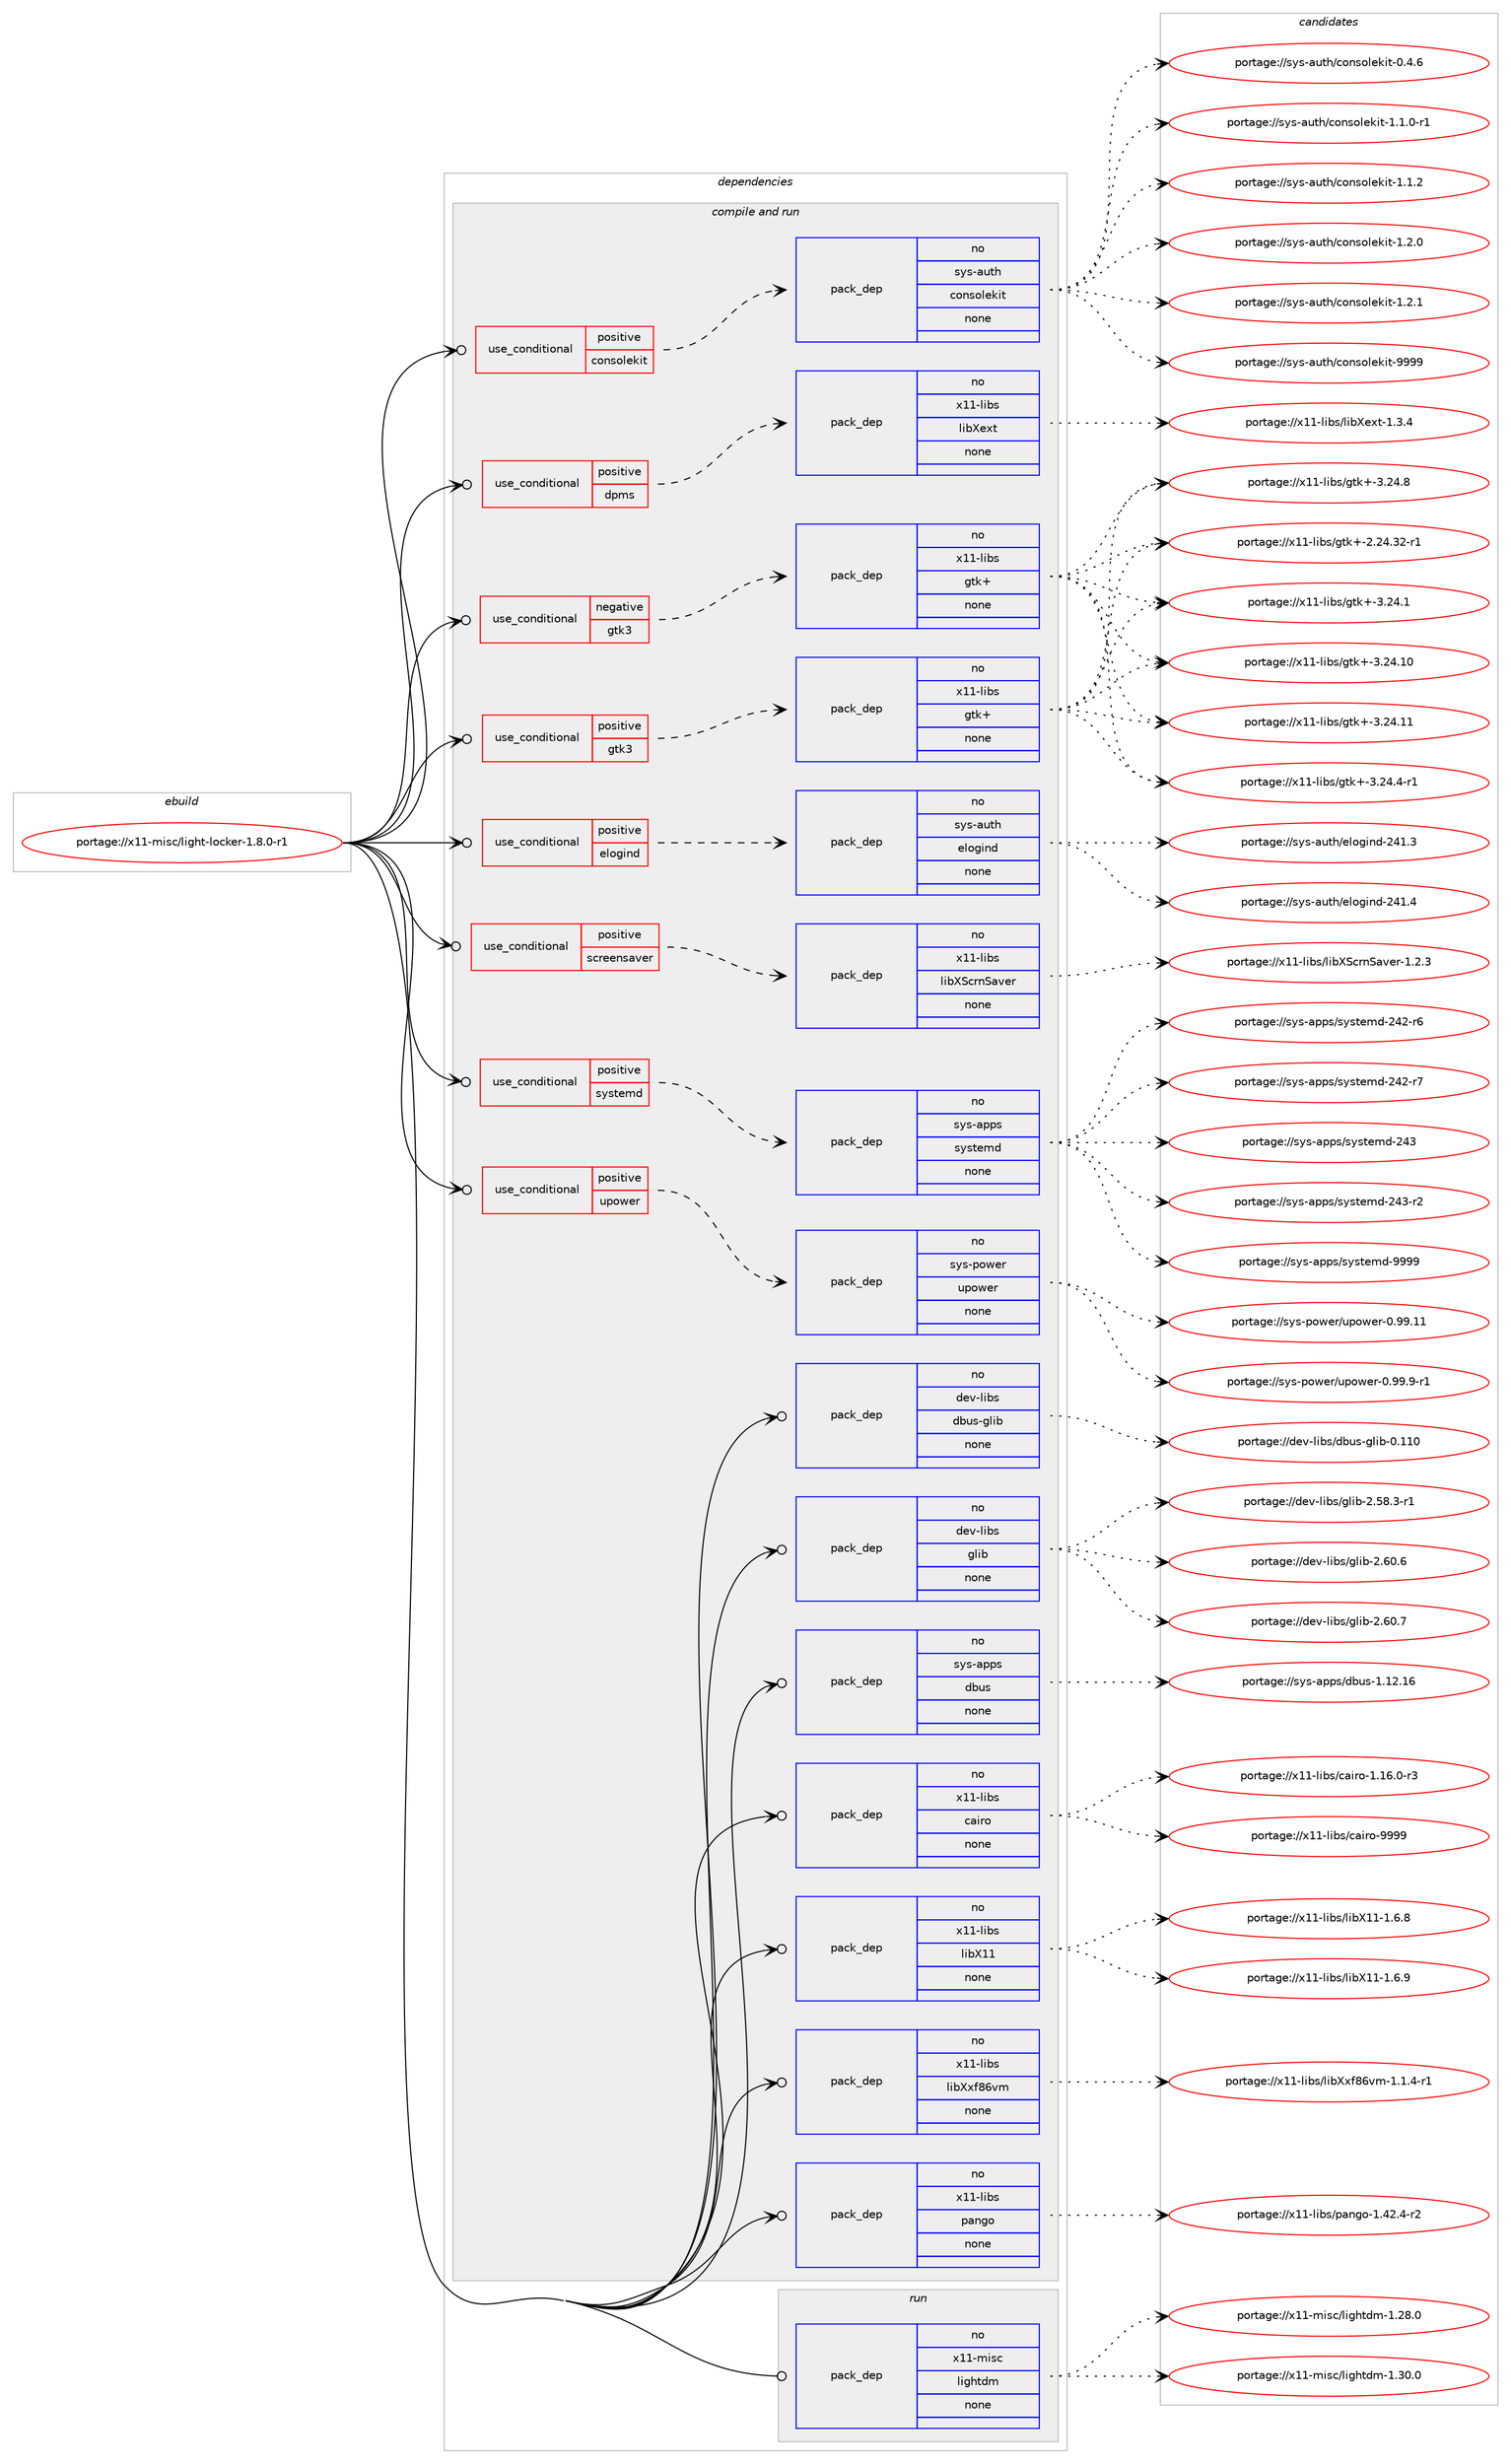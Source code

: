 digraph prolog {

# *************
# Graph options
# *************

newrank=true;
concentrate=true;
compound=true;
graph [rankdir=LR,fontname=Helvetica,fontsize=10,ranksep=1.5];#, ranksep=2.5, nodesep=0.2];
edge  [arrowhead=vee];
node  [fontname=Helvetica,fontsize=10];

# **********
# The ebuild
# **********

subgraph cluster_leftcol {
color=gray;
rank=same;
label=<<i>ebuild</i>>;
id [label="portage://x11-misc/light-locker-1.8.0-r1", color=red, width=4, href="../x11-misc/light-locker-1.8.0-r1.svg"];
}

# ****************
# The dependencies
# ****************

subgraph cluster_midcol {
color=gray;
label=<<i>dependencies</i>>;
subgraph cluster_compile {
fillcolor="#eeeeee";
style=filled;
label=<<i>compile</i>>;
}
subgraph cluster_compileandrun {
fillcolor="#eeeeee";
style=filled;
label=<<i>compile and run</i>>;
subgraph cond108355 {
dependency452689 [label=<<TABLE BORDER="0" CELLBORDER="1" CELLSPACING="0" CELLPADDING="4"><TR><TD ROWSPAN="3" CELLPADDING="10">use_conditional</TD></TR><TR><TD>negative</TD></TR><TR><TD>gtk3</TD></TR></TABLE>>, shape=none, color=red];
subgraph pack336182 {
dependency452690 [label=<<TABLE BORDER="0" CELLBORDER="1" CELLSPACING="0" CELLPADDING="4" WIDTH="220"><TR><TD ROWSPAN="6" CELLPADDING="30">pack_dep</TD></TR><TR><TD WIDTH="110">no</TD></TR><TR><TD>x11-libs</TD></TR><TR><TD>gtk+</TD></TR><TR><TD>none</TD></TR><TR><TD></TD></TR></TABLE>>, shape=none, color=blue];
}
dependency452689:e -> dependency452690:w [weight=20,style="dashed",arrowhead="vee"];
}
id:e -> dependency452689:w [weight=20,style="solid",arrowhead="odotvee"];
subgraph cond108356 {
dependency452691 [label=<<TABLE BORDER="0" CELLBORDER="1" CELLSPACING="0" CELLPADDING="4"><TR><TD ROWSPAN="3" CELLPADDING="10">use_conditional</TD></TR><TR><TD>positive</TD></TR><TR><TD>consolekit</TD></TR></TABLE>>, shape=none, color=red];
subgraph pack336183 {
dependency452692 [label=<<TABLE BORDER="0" CELLBORDER="1" CELLSPACING="0" CELLPADDING="4" WIDTH="220"><TR><TD ROWSPAN="6" CELLPADDING="30">pack_dep</TD></TR><TR><TD WIDTH="110">no</TD></TR><TR><TD>sys-auth</TD></TR><TR><TD>consolekit</TD></TR><TR><TD>none</TD></TR><TR><TD></TD></TR></TABLE>>, shape=none, color=blue];
}
dependency452691:e -> dependency452692:w [weight=20,style="dashed",arrowhead="vee"];
}
id:e -> dependency452691:w [weight=20,style="solid",arrowhead="odotvee"];
subgraph cond108357 {
dependency452693 [label=<<TABLE BORDER="0" CELLBORDER="1" CELLSPACING="0" CELLPADDING="4"><TR><TD ROWSPAN="3" CELLPADDING="10">use_conditional</TD></TR><TR><TD>positive</TD></TR><TR><TD>dpms</TD></TR></TABLE>>, shape=none, color=red];
subgraph pack336184 {
dependency452694 [label=<<TABLE BORDER="0" CELLBORDER="1" CELLSPACING="0" CELLPADDING="4" WIDTH="220"><TR><TD ROWSPAN="6" CELLPADDING="30">pack_dep</TD></TR><TR><TD WIDTH="110">no</TD></TR><TR><TD>x11-libs</TD></TR><TR><TD>libXext</TD></TR><TR><TD>none</TD></TR><TR><TD></TD></TR></TABLE>>, shape=none, color=blue];
}
dependency452693:e -> dependency452694:w [weight=20,style="dashed",arrowhead="vee"];
}
id:e -> dependency452693:w [weight=20,style="solid",arrowhead="odotvee"];
subgraph cond108358 {
dependency452695 [label=<<TABLE BORDER="0" CELLBORDER="1" CELLSPACING="0" CELLPADDING="4"><TR><TD ROWSPAN="3" CELLPADDING="10">use_conditional</TD></TR><TR><TD>positive</TD></TR><TR><TD>elogind</TD></TR></TABLE>>, shape=none, color=red];
subgraph pack336185 {
dependency452696 [label=<<TABLE BORDER="0" CELLBORDER="1" CELLSPACING="0" CELLPADDING="4" WIDTH="220"><TR><TD ROWSPAN="6" CELLPADDING="30">pack_dep</TD></TR><TR><TD WIDTH="110">no</TD></TR><TR><TD>sys-auth</TD></TR><TR><TD>elogind</TD></TR><TR><TD>none</TD></TR><TR><TD></TD></TR></TABLE>>, shape=none, color=blue];
}
dependency452695:e -> dependency452696:w [weight=20,style="dashed",arrowhead="vee"];
}
id:e -> dependency452695:w [weight=20,style="solid",arrowhead="odotvee"];
subgraph cond108359 {
dependency452697 [label=<<TABLE BORDER="0" CELLBORDER="1" CELLSPACING="0" CELLPADDING="4"><TR><TD ROWSPAN="3" CELLPADDING="10">use_conditional</TD></TR><TR><TD>positive</TD></TR><TR><TD>gtk3</TD></TR></TABLE>>, shape=none, color=red];
subgraph pack336186 {
dependency452698 [label=<<TABLE BORDER="0" CELLBORDER="1" CELLSPACING="0" CELLPADDING="4" WIDTH="220"><TR><TD ROWSPAN="6" CELLPADDING="30">pack_dep</TD></TR><TR><TD WIDTH="110">no</TD></TR><TR><TD>x11-libs</TD></TR><TR><TD>gtk+</TD></TR><TR><TD>none</TD></TR><TR><TD></TD></TR></TABLE>>, shape=none, color=blue];
}
dependency452697:e -> dependency452698:w [weight=20,style="dashed",arrowhead="vee"];
}
id:e -> dependency452697:w [weight=20,style="solid",arrowhead="odotvee"];
subgraph cond108360 {
dependency452699 [label=<<TABLE BORDER="0" CELLBORDER="1" CELLSPACING="0" CELLPADDING="4"><TR><TD ROWSPAN="3" CELLPADDING="10">use_conditional</TD></TR><TR><TD>positive</TD></TR><TR><TD>screensaver</TD></TR></TABLE>>, shape=none, color=red];
subgraph pack336187 {
dependency452700 [label=<<TABLE BORDER="0" CELLBORDER="1" CELLSPACING="0" CELLPADDING="4" WIDTH="220"><TR><TD ROWSPAN="6" CELLPADDING="30">pack_dep</TD></TR><TR><TD WIDTH="110">no</TD></TR><TR><TD>x11-libs</TD></TR><TR><TD>libXScrnSaver</TD></TR><TR><TD>none</TD></TR><TR><TD></TD></TR></TABLE>>, shape=none, color=blue];
}
dependency452699:e -> dependency452700:w [weight=20,style="dashed",arrowhead="vee"];
}
id:e -> dependency452699:w [weight=20,style="solid",arrowhead="odotvee"];
subgraph cond108361 {
dependency452701 [label=<<TABLE BORDER="0" CELLBORDER="1" CELLSPACING="0" CELLPADDING="4"><TR><TD ROWSPAN="3" CELLPADDING="10">use_conditional</TD></TR><TR><TD>positive</TD></TR><TR><TD>systemd</TD></TR></TABLE>>, shape=none, color=red];
subgraph pack336188 {
dependency452702 [label=<<TABLE BORDER="0" CELLBORDER="1" CELLSPACING="0" CELLPADDING="4" WIDTH="220"><TR><TD ROWSPAN="6" CELLPADDING="30">pack_dep</TD></TR><TR><TD WIDTH="110">no</TD></TR><TR><TD>sys-apps</TD></TR><TR><TD>systemd</TD></TR><TR><TD>none</TD></TR><TR><TD></TD></TR></TABLE>>, shape=none, color=blue];
}
dependency452701:e -> dependency452702:w [weight=20,style="dashed",arrowhead="vee"];
}
id:e -> dependency452701:w [weight=20,style="solid",arrowhead="odotvee"];
subgraph cond108362 {
dependency452703 [label=<<TABLE BORDER="0" CELLBORDER="1" CELLSPACING="0" CELLPADDING="4"><TR><TD ROWSPAN="3" CELLPADDING="10">use_conditional</TD></TR><TR><TD>positive</TD></TR><TR><TD>upower</TD></TR></TABLE>>, shape=none, color=red];
subgraph pack336189 {
dependency452704 [label=<<TABLE BORDER="0" CELLBORDER="1" CELLSPACING="0" CELLPADDING="4" WIDTH="220"><TR><TD ROWSPAN="6" CELLPADDING="30">pack_dep</TD></TR><TR><TD WIDTH="110">no</TD></TR><TR><TD>sys-power</TD></TR><TR><TD>upower</TD></TR><TR><TD>none</TD></TR><TR><TD></TD></TR></TABLE>>, shape=none, color=blue];
}
dependency452703:e -> dependency452704:w [weight=20,style="dashed",arrowhead="vee"];
}
id:e -> dependency452703:w [weight=20,style="solid",arrowhead="odotvee"];
subgraph pack336190 {
dependency452705 [label=<<TABLE BORDER="0" CELLBORDER="1" CELLSPACING="0" CELLPADDING="4" WIDTH="220"><TR><TD ROWSPAN="6" CELLPADDING="30">pack_dep</TD></TR><TR><TD WIDTH="110">no</TD></TR><TR><TD>dev-libs</TD></TR><TR><TD>dbus-glib</TD></TR><TR><TD>none</TD></TR><TR><TD></TD></TR></TABLE>>, shape=none, color=blue];
}
id:e -> dependency452705:w [weight=20,style="solid",arrowhead="odotvee"];
subgraph pack336191 {
dependency452706 [label=<<TABLE BORDER="0" CELLBORDER="1" CELLSPACING="0" CELLPADDING="4" WIDTH="220"><TR><TD ROWSPAN="6" CELLPADDING="30">pack_dep</TD></TR><TR><TD WIDTH="110">no</TD></TR><TR><TD>dev-libs</TD></TR><TR><TD>glib</TD></TR><TR><TD>none</TD></TR><TR><TD></TD></TR></TABLE>>, shape=none, color=blue];
}
id:e -> dependency452706:w [weight=20,style="solid",arrowhead="odotvee"];
subgraph pack336192 {
dependency452707 [label=<<TABLE BORDER="0" CELLBORDER="1" CELLSPACING="0" CELLPADDING="4" WIDTH="220"><TR><TD ROWSPAN="6" CELLPADDING="30">pack_dep</TD></TR><TR><TD WIDTH="110">no</TD></TR><TR><TD>sys-apps</TD></TR><TR><TD>dbus</TD></TR><TR><TD>none</TD></TR><TR><TD></TD></TR></TABLE>>, shape=none, color=blue];
}
id:e -> dependency452707:w [weight=20,style="solid",arrowhead="odotvee"];
subgraph pack336193 {
dependency452708 [label=<<TABLE BORDER="0" CELLBORDER="1" CELLSPACING="0" CELLPADDING="4" WIDTH="220"><TR><TD ROWSPAN="6" CELLPADDING="30">pack_dep</TD></TR><TR><TD WIDTH="110">no</TD></TR><TR><TD>x11-libs</TD></TR><TR><TD>cairo</TD></TR><TR><TD>none</TD></TR><TR><TD></TD></TR></TABLE>>, shape=none, color=blue];
}
id:e -> dependency452708:w [weight=20,style="solid",arrowhead="odotvee"];
subgraph pack336194 {
dependency452709 [label=<<TABLE BORDER="0" CELLBORDER="1" CELLSPACING="0" CELLPADDING="4" WIDTH="220"><TR><TD ROWSPAN="6" CELLPADDING="30">pack_dep</TD></TR><TR><TD WIDTH="110">no</TD></TR><TR><TD>x11-libs</TD></TR><TR><TD>libX11</TD></TR><TR><TD>none</TD></TR><TR><TD></TD></TR></TABLE>>, shape=none, color=blue];
}
id:e -> dependency452709:w [weight=20,style="solid",arrowhead="odotvee"];
subgraph pack336195 {
dependency452710 [label=<<TABLE BORDER="0" CELLBORDER="1" CELLSPACING="0" CELLPADDING="4" WIDTH="220"><TR><TD ROWSPAN="6" CELLPADDING="30">pack_dep</TD></TR><TR><TD WIDTH="110">no</TD></TR><TR><TD>x11-libs</TD></TR><TR><TD>libXxf86vm</TD></TR><TR><TD>none</TD></TR><TR><TD></TD></TR></TABLE>>, shape=none, color=blue];
}
id:e -> dependency452710:w [weight=20,style="solid",arrowhead="odotvee"];
subgraph pack336196 {
dependency452711 [label=<<TABLE BORDER="0" CELLBORDER="1" CELLSPACING="0" CELLPADDING="4" WIDTH="220"><TR><TD ROWSPAN="6" CELLPADDING="30">pack_dep</TD></TR><TR><TD WIDTH="110">no</TD></TR><TR><TD>x11-libs</TD></TR><TR><TD>pango</TD></TR><TR><TD>none</TD></TR><TR><TD></TD></TR></TABLE>>, shape=none, color=blue];
}
id:e -> dependency452711:w [weight=20,style="solid",arrowhead="odotvee"];
}
subgraph cluster_run {
fillcolor="#eeeeee";
style=filled;
label=<<i>run</i>>;
subgraph pack336197 {
dependency452712 [label=<<TABLE BORDER="0" CELLBORDER="1" CELLSPACING="0" CELLPADDING="4" WIDTH="220"><TR><TD ROWSPAN="6" CELLPADDING="30">pack_dep</TD></TR><TR><TD WIDTH="110">no</TD></TR><TR><TD>x11-misc</TD></TR><TR><TD>lightdm</TD></TR><TR><TD>none</TD></TR><TR><TD></TD></TR></TABLE>>, shape=none, color=blue];
}
id:e -> dependency452712:w [weight=20,style="solid",arrowhead="odot"];
}
}

# **************
# The candidates
# **************

subgraph cluster_choices {
rank=same;
color=gray;
label=<<i>candidates</i>>;

subgraph choice336182 {
color=black;
nodesep=1;
choiceportage12049494510810598115471031161074345504650524651504511449 [label="portage://x11-libs/gtk+-2.24.32-r1", color=red, width=4,href="../x11-libs/gtk+-2.24.32-r1.svg"];
choiceportage12049494510810598115471031161074345514650524649 [label="portage://x11-libs/gtk+-3.24.1", color=red, width=4,href="../x11-libs/gtk+-3.24.1.svg"];
choiceportage1204949451081059811547103116107434551465052464948 [label="portage://x11-libs/gtk+-3.24.10", color=red, width=4,href="../x11-libs/gtk+-3.24.10.svg"];
choiceportage1204949451081059811547103116107434551465052464949 [label="portage://x11-libs/gtk+-3.24.11", color=red, width=4,href="../x11-libs/gtk+-3.24.11.svg"];
choiceportage120494945108105981154710311610743455146505246524511449 [label="portage://x11-libs/gtk+-3.24.4-r1", color=red, width=4,href="../x11-libs/gtk+-3.24.4-r1.svg"];
choiceportage12049494510810598115471031161074345514650524656 [label="portage://x11-libs/gtk+-3.24.8", color=red, width=4,href="../x11-libs/gtk+-3.24.8.svg"];
dependency452690:e -> choiceportage12049494510810598115471031161074345504650524651504511449:w [style=dotted,weight="100"];
dependency452690:e -> choiceportage12049494510810598115471031161074345514650524649:w [style=dotted,weight="100"];
dependency452690:e -> choiceportage1204949451081059811547103116107434551465052464948:w [style=dotted,weight="100"];
dependency452690:e -> choiceportage1204949451081059811547103116107434551465052464949:w [style=dotted,weight="100"];
dependency452690:e -> choiceportage120494945108105981154710311610743455146505246524511449:w [style=dotted,weight="100"];
dependency452690:e -> choiceportage12049494510810598115471031161074345514650524656:w [style=dotted,weight="100"];
}
subgraph choice336183 {
color=black;
nodesep=1;
choiceportage11512111545971171161044799111110115111108101107105116454846524654 [label="portage://sys-auth/consolekit-0.4.6", color=red, width=4,href="../sys-auth/consolekit-0.4.6.svg"];
choiceportage115121115459711711610447991111101151111081011071051164549464946484511449 [label="portage://sys-auth/consolekit-1.1.0-r1", color=red, width=4,href="../sys-auth/consolekit-1.1.0-r1.svg"];
choiceportage11512111545971171161044799111110115111108101107105116454946494650 [label="portage://sys-auth/consolekit-1.1.2", color=red, width=4,href="../sys-auth/consolekit-1.1.2.svg"];
choiceportage11512111545971171161044799111110115111108101107105116454946504648 [label="portage://sys-auth/consolekit-1.2.0", color=red, width=4,href="../sys-auth/consolekit-1.2.0.svg"];
choiceportage11512111545971171161044799111110115111108101107105116454946504649 [label="portage://sys-auth/consolekit-1.2.1", color=red, width=4,href="../sys-auth/consolekit-1.2.1.svg"];
choiceportage115121115459711711610447991111101151111081011071051164557575757 [label="portage://sys-auth/consolekit-9999", color=red, width=4,href="../sys-auth/consolekit-9999.svg"];
dependency452692:e -> choiceportage11512111545971171161044799111110115111108101107105116454846524654:w [style=dotted,weight="100"];
dependency452692:e -> choiceportage115121115459711711610447991111101151111081011071051164549464946484511449:w [style=dotted,weight="100"];
dependency452692:e -> choiceportage11512111545971171161044799111110115111108101107105116454946494650:w [style=dotted,weight="100"];
dependency452692:e -> choiceportage11512111545971171161044799111110115111108101107105116454946504648:w [style=dotted,weight="100"];
dependency452692:e -> choiceportage11512111545971171161044799111110115111108101107105116454946504649:w [style=dotted,weight="100"];
dependency452692:e -> choiceportage115121115459711711610447991111101151111081011071051164557575757:w [style=dotted,weight="100"];
}
subgraph choice336184 {
color=black;
nodesep=1;
choiceportage12049494510810598115471081059888101120116454946514652 [label="portage://x11-libs/libXext-1.3.4", color=red, width=4,href="../x11-libs/libXext-1.3.4.svg"];
dependency452694:e -> choiceportage12049494510810598115471081059888101120116454946514652:w [style=dotted,weight="100"];
}
subgraph choice336185 {
color=black;
nodesep=1;
choiceportage115121115459711711610447101108111103105110100455052494651 [label="portage://sys-auth/elogind-241.3", color=red, width=4,href="../sys-auth/elogind-241.3.svg"];
choiceportage115121115459711711610447101108111103105110100455052494652 [label="portage://sys-auth/elogind-241.4", color=red, width=4,href="../sys-auth/elogind-241.4.svg"];
dependency452696:e -> choiceportage115121115459711711610447101108111103105110100455052494651:w [style=dotted,weight="100"];
dependency452696:e -> choiceportage115121115459711711610447101108111103105110100455052494652:w [style=dotted,weight="100"];
}
subgraph choice336186 {
color=black;
nodesep=1;
choiceportage12049494510810598115471031161074345504650524651504511449 [label="portage://x11-libs/gtk+-2.24.32-r1", color=red, width=4,href="../x11-libs/gtk+-2.24.32-r1.svg"];
choiceportage12049494510810598115471031161074345514650524649 [label="portage://x11-libs/gtk+-3.24.1", color=red, width=4,href="../x11-libs/gtk+-3.24.1.svg"];
choiceportage1204949451081059811547103116107434551465052464948 [label="portage://x11-libs/gtk+-3.24.10", color=red, width=4,href="../x11-libs/gtk+-3.24.10.svg"];
choiceportage1204949451081059811547103116107434551465052464949 [label="portage://x11-libs/gtk+-3.24.11", color=red, width=4,href="../x11-libs/gtk+-3.24.11.svg"];
choiceportage120494945108105981154710311610743455146505246524511449 [label="portage://x11-libs/gtk+-3.24.4-r1", color=red, width=4,href="../x11-libs/gtk+-3.24.4-r1.svg"];
choiceportage12049494510810598115471031161074345514650524656 [label="portage://x11-libs/gtk+-3.24.8", color=red, width=4,href="../x11-libs/gtk+-3.24.8.svg"];
dependency452698:e -> choiceportage12049494510810598115471031161074345504650524651504511449:w [style=dotted,weight="100"];
dependency452698:e -> choiceportage12049494510810598115471031161074345514650524649:w [style=dotted,weight="100"];
dependency452698:e -> choiceportage1204949451081059811547103116107434551465052464948:w [style=dotted,weight="100"];
dependency452698:e -> choiceportage1204949451081059811547103116107434551465052464949:w [style=dotted,weight="100"];
dependency452698:e -> choiceportage120494945108105981154710311610743455146505246524511449:w [style=dotted,weight="100"];
dependency452698:e -> choiceportage12049494510810598115471031161074345514650524656:w [style=dotted,weight="100"];
}
subgraph choice336187 {
color=black;
nodesep=1;
choiceportage1204949451081059811547108105988883991141108397118101114454946504651 [label="portage://x11-libs/libXScrnSaver-1.2.3", color=red, width=4,href="../x11-libs/libXScrnSaver-1.2.3.svg"];
dependency452700:e -> choiceportage1204949451081059811547108105988883991141108397118101114454946504651:w [style=dotted,weight="100"];
}
subgraph choice336188 {
color=black;
nodesep=1;
choiceportage115121115459711211211547115121115116101109100455052504511454 [label="portage://sys-apps/systemd-242-r6", color=red, width=4,href="../sys-apps/systemd-242-r6.svg"];
choiceportage115121115459711211211547115121115116101109100455052504511455 [label="portage://sys-apps/systemd-242-r7", color=red, width=4,href="../sys-apps/systemd-242-r7.svg"];
choiceportage11512111545971121121154711512111511610110910045505251 [label="portage://sys-apps/systemd-243", color=red, width=4,href="../sys-apps/systemd-243.svg"];
choiceportage115121115459711211211547115121115116101109100455052514511450 [label="portage://sys-apps/systemd-243-r2", color=red, width=4,href="../sys-apps/systemd-243-r2.svg"];
choiceportage1151211154597112112115471151211151161011091004557575757 [label="portage://sys-apps/systemd-9999", color=red, width=4,href="../sys-apps/systemd-9999.svg"];
dependency452702:e -> choiceportage115121115459711211211547115121115116101109100455052504511454:w [style=dotted,weight="100"];
dependency452702:e -> choiceportage115121115459711211211547115121115116101109100455052504511455:w [style=dotted,weight="100"];
dependency452702:e -> choiceportage11512111545971121121154711512111511610110910045505251:w [style=dotted,weight="100"];
dependency452702:e -> choiceportage115121115459711211211547115121115116101109100455052514511450:w [style=dotted,weight="100"];
dependency452702:e -> choiceportage1151211154597112112115471151211151161011091004557575757:w [style=dotted,weight="100"];
}
subgraph choice336189 {
color=black;
nodesep=1;
choiceportage11512111545112111119101114471171121111191011144548465757464949 [label="portage://sys-power/upower-0.99.11", color=red, width=4,href="../sys-power/upower-0.99.11.svg"];
choiceportage1151211154511211111910111447117112111119101114454846575746574511449 [label="portage://sys-power/upower-0.99.9-r1", color=red, width=4,href="../sys-power/upower-0.99.9-r1.svg"];
dependency452704:e -> choiceportage11512111545112111119101114471171121111191011144548465757464949:w [style=dotted,weight="100"];
dependency452704:e -> choiceportage1151211154511211111910111447117112111119101114454846575746574511449:w [style=dotted,weight="100"];
}
subgraph choice336190 {
color=black;
nodesep=1;
choiceportage100101118451081059811547100981171154510310810598454846494948 [label="portage://dev-libs/dbus-glib-0.110", color=red, width=4,href="../dev-libs/dbus-glib-0.110.svg"];
dependency452705:e -> choiceportage100101118451081059811547100981171154510310810598454846494948:w [style=dotted,weight="100"];
}
subgraph choice336191 {
color=black;
nodesep=1;
choiceportage10010111845108105981154710310810598455046535646514511449 [label="portage://dev-libs/glib-2.58.3-r1", color=red, width=4,href="../dev-libs/glib-2.58.3-r1.svg"];
choiceportage1001011184510810598115471031081059845504654484654 [label="portage://dev-libs/glib-2.60.6", color=red, width=4,href="../dev-libs/glib-2.60.6.svg"];
choiceportage1001011184510810598115471031081059845504654484655 [label="portage://dev-libs/glib-2.60.7", color=red, width=4,href="../dev-libs/glib-2.60.7.svg"];
dependency452706:e -> choiceportage10010111845108105981154710310810598455046535646514511449:w [style=dotted,weight="100"];
dependency452706:e -> choiceportage1001011184510810598115471031081059845504654484654:w [style=dotted,weight="100"];
dependency452706:e -> choiceportage1001011184510810598115471031081059845504654484655:w [style=dotted,weight="100"];
}
subgraph choice336192 {
color=black;
nodesep=1;
choiceportage115121115459711211211547100981171154549464950464954 [label="portage://sys-apps/dbus-1.12.16", color=red, width=4,href="../sys-apps/dbus-1.12.16.svg"];
dependency452707:e -> choiceportage115121115459711211211547100981171154549464950464954:w [style=dotted,weight="100"];
}
subgraph choice336193 {
color=black;
nodesep=1;
choiceportage12049494510810598115479997105114111454946495446484511451 [label="portage://x11-libs/cairo-1.16.0-r3", color=red, width=4,href="../x11-libs/cairo-1.16.0-r3.svg"];
choiceportage120494945108105981154799971051141114557575757 [label="portage://x11-libs/cairo-9999", color=red, width=4,href="../x11-libs/cairo-9999.svg"];
dependency452708:e -> choiceportage12049494510810598115479997105114111454946495446484511451:w [style=dotted,weight="100"];
dependency452708:e -> choiceportage120494945108105981154799971051141114557575757:w [style=dotted,weight="100"];
}
subgraph choice336194 {
color=black;
nodesep=1;
choiceportage120494945108105981154710810598884949454946544656 [label="portage://x11-libs/libX11-1.6.8", color=red, width=4,href="../x11-libs/libX11-1.6.8.svg"];
choiceportage120494945108105981154710810598884949454946544657 [label="portage://x11-libs/libX11-1.6.9", color=red, width=4,href="../x11-libs/libX11-1.6.9.svg"];
dependency452709:e -> choiceportage120494945108105981154710810598884949454946544656:w [style=dotted,weight="100"];
dependency452709:e -> choiceportage120494945108105981154710810598884949454946544657:w [style=dotted,weight="100"];
}
subgraph choice336195 {
color=black;
nodesep=1;
choiceportage1204949451081059811547108105988812010256541181094549464946524511449 [label="portage://x11-libs/libXxf86vm-1.1.4-r1", color=red, width=4,href="../x11-libs/libXxf86vm-1.1.4-r1.svg"];
dependency452710:e -> choiceportage1204949451081059811547108105988812010256541181094549464946524511449:w [style=dotted,weight="100"];
}
subgraph choice336196 {
color=black;
nodesep=1;
choiceportage120494945108105981154711297110103111454946525046524511450 [label="portage://x11-libs/pango-1.42.4-r2", color=red, width=4,href="../x11-libs/pango-1.42.4-r2.svg"];
dependency452711:e -> choiceportage120494945108105981154711297110103111454946525046524511450:w [style=dotted,weight="100"];
}
subgraph choice336197 {
color=black;
nodesep=1;
choiceportage120494945109105115994710810510310411610010945494650564648 [label="portage://x11-misc/lightdm-1.28.0", color=red, width=4,href="../x11-misc/lightdm-1.28.0.svg"];
choiceportage120494945109105115994710810510310411610010945494651484648 [label="portage://x11-misc/lightdm-1.30.0", color=red, width=4,href="../x11-misc/lightdm-1.30.0.svg"];
dependency452712:e -> choiceportage120494945109105115994710810510310411610010945494650564648:w [style=dotted,weight="100"];
dependency452712:e -> choiceportage120494945109105115994710810510310411610010945494651484648:w [style=dotted,weight="100"];
}
}

}
